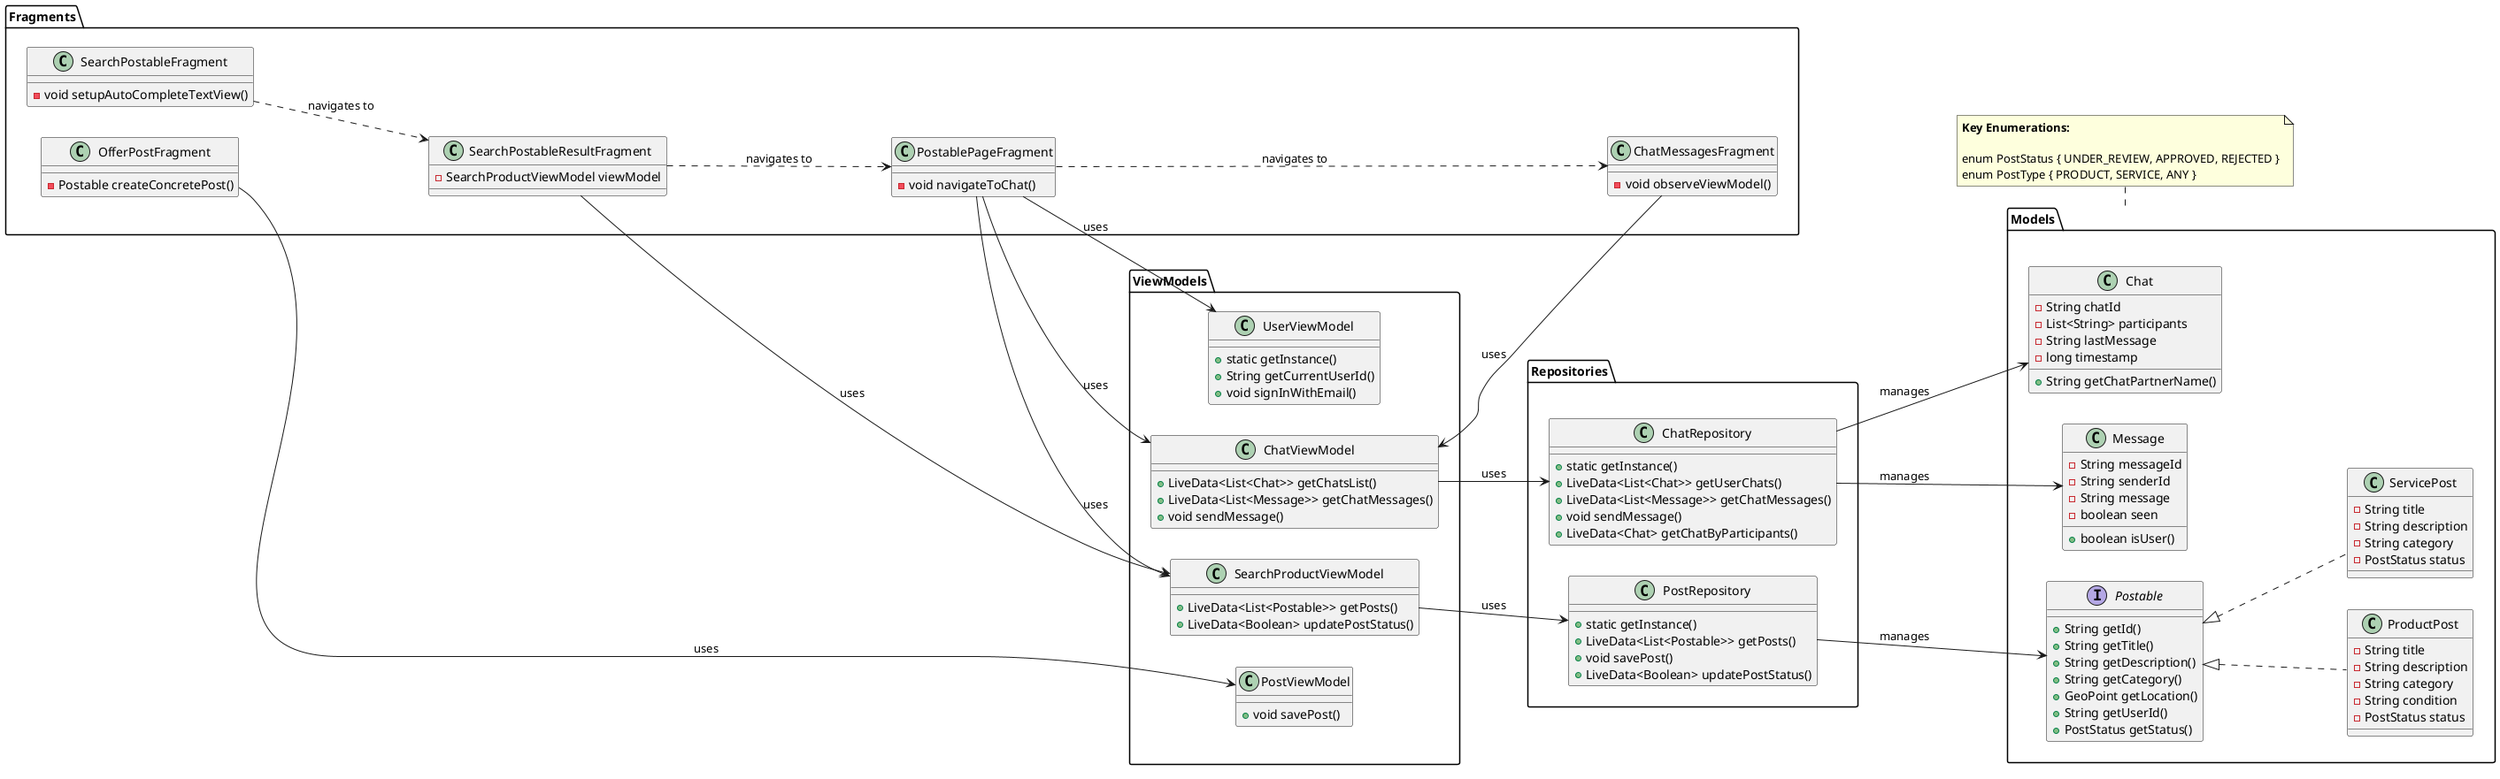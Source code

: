 @startuml Helpi App UML

' Use horizontal layout
left to right direction

' Simplify diagram with packages
package "Models" {
  ' Interfaces
  interface Postable {
    +String getId()
    +String getTitle()
    +String getDescription()
    +String getCategory()
    +GeoPoint getLocation()
    +String getUserId()
    +PostStatus getStatus()
  }

  ' Model classes
  class ProductPost {
    -String title
    -String description
    -String category
    -String condition
    -PostStatus status
  }

  class ServicePost {
    -String title
    -String description
    -String category
    -PostStatus status
  }

  class Chat {
    -String chatId
    -List<String> participants
    -String lastMessage
    -long timestamp
    +String getChatPartnerName()
  }

  class Message {
    -String messageId
    -String senderId
    -String message
    -boolean seen
    +boolean isUser()
  }
}

package "Repositories" {
  class PostRepository {
    +static getInstance()
    +LiveData<List<Postable>> getPosts()
    +void savePost()
    +LiveData<Boolean> updatePostStatus()
  }

  class ChatRepository {
    +static getInstance()
    +LiveData<List<Chat>> getUserChats()
    +LiveData<List<Message>> getChatMessages()
    +void sendMessage()
    +LiveData<Chat> getChatByParticipants()
  }
}

package "ViewModels" {
  class SearchProductViewModel {
    +LiveData<List<Postable>> getPosts()
    +LiveData<Boolean> updatePostStatus()
  }

  class ChatViewModel {
    +LiveData<List<Chat>> getChatsList()
    +LiveData<List<Message>> getChatMessages()
    +void sendMessage()
  }

  class PostViewModel {
    +void savePost()
  }

  class UserViewModel {
    +static getInstance()
    +String getCurrentUserId()
    +void signInWithEmail()
  }
}

package "Fragments" {
  class OfferPostFragment {
    -Postable createConcretePost()
  }

  class SearchPostableFragment {
    -void setupAutoCompleteTextView()
  }

  class SearchPostableResultFragment {
    -SearchProductViewModel viewModel
  }

  class PostablePageFragment {
    -void navigateToChat()
  }

  class ChatMessagesFragment {
    -void observeViewModel()
  }
}

' Relationships but minimized
Postable <|.. ProductPost
Postable <|.. ServicePost

PostRepository --> Postable : manages
ChatRepository --> Chat : manages
ChatRepository --> Message : manages

SearchProductViewModel --> PostRepository : uses
ChatViewModel --> ChatRepository : uses

OfferPostFragment --> PostViewModel : uses
SearchPostableResultFragment --> SearchProductViewModel : uses
PostablePageFragment --> SearchProductViewModel : uses
PostablePageFragment --> ChatViewModel : uses
PostablePageFragment --> UserViewModel : uses
ChatMessagesFragment --> ChatViewModel : uses

' Navigation flows - keep only the important ones
SearchPostableFragment ...> SearchPostableResultFragment : navigates to
SearchPostableResultFragment ...> PostablePageFragment : navigates to
PostablePageFragment ...> ChatMessagesFragment : navigates to

' Arrange packages horizontally
Models -[hidden]right- Repositories
Repositories -[hidden]right- ViewModels
ViewModels -[hidden]right- Fragments

' Enumerations as notes at the top
note top of Models
  <b>Key Enumerations:</b>

  enum PostStatus { UNDER_REVIEW, APPROVED, REJECTED }
  enum PostType { PRODUCT, SERVICE, ANY }
end note

@enduml